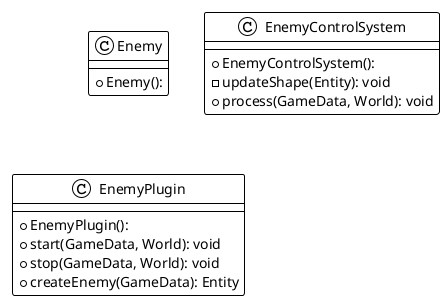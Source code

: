 @startuml

!theme plain
top to bottom direction
skinparam linetype ortho

class Enemy {
  + Enemy(): 
}
class EnemyControlSystem {
  + EnemyControlSystem(): 
  - updateShape(Entity): void
  + process(GameData, World): void
}
class EnemyPlugin {
  + EnemyPlugin(): 
  + start(GameData, World): void
  + stop(GameData, World): void
  + createEnemy(GameData): Entity
}

@enduml
